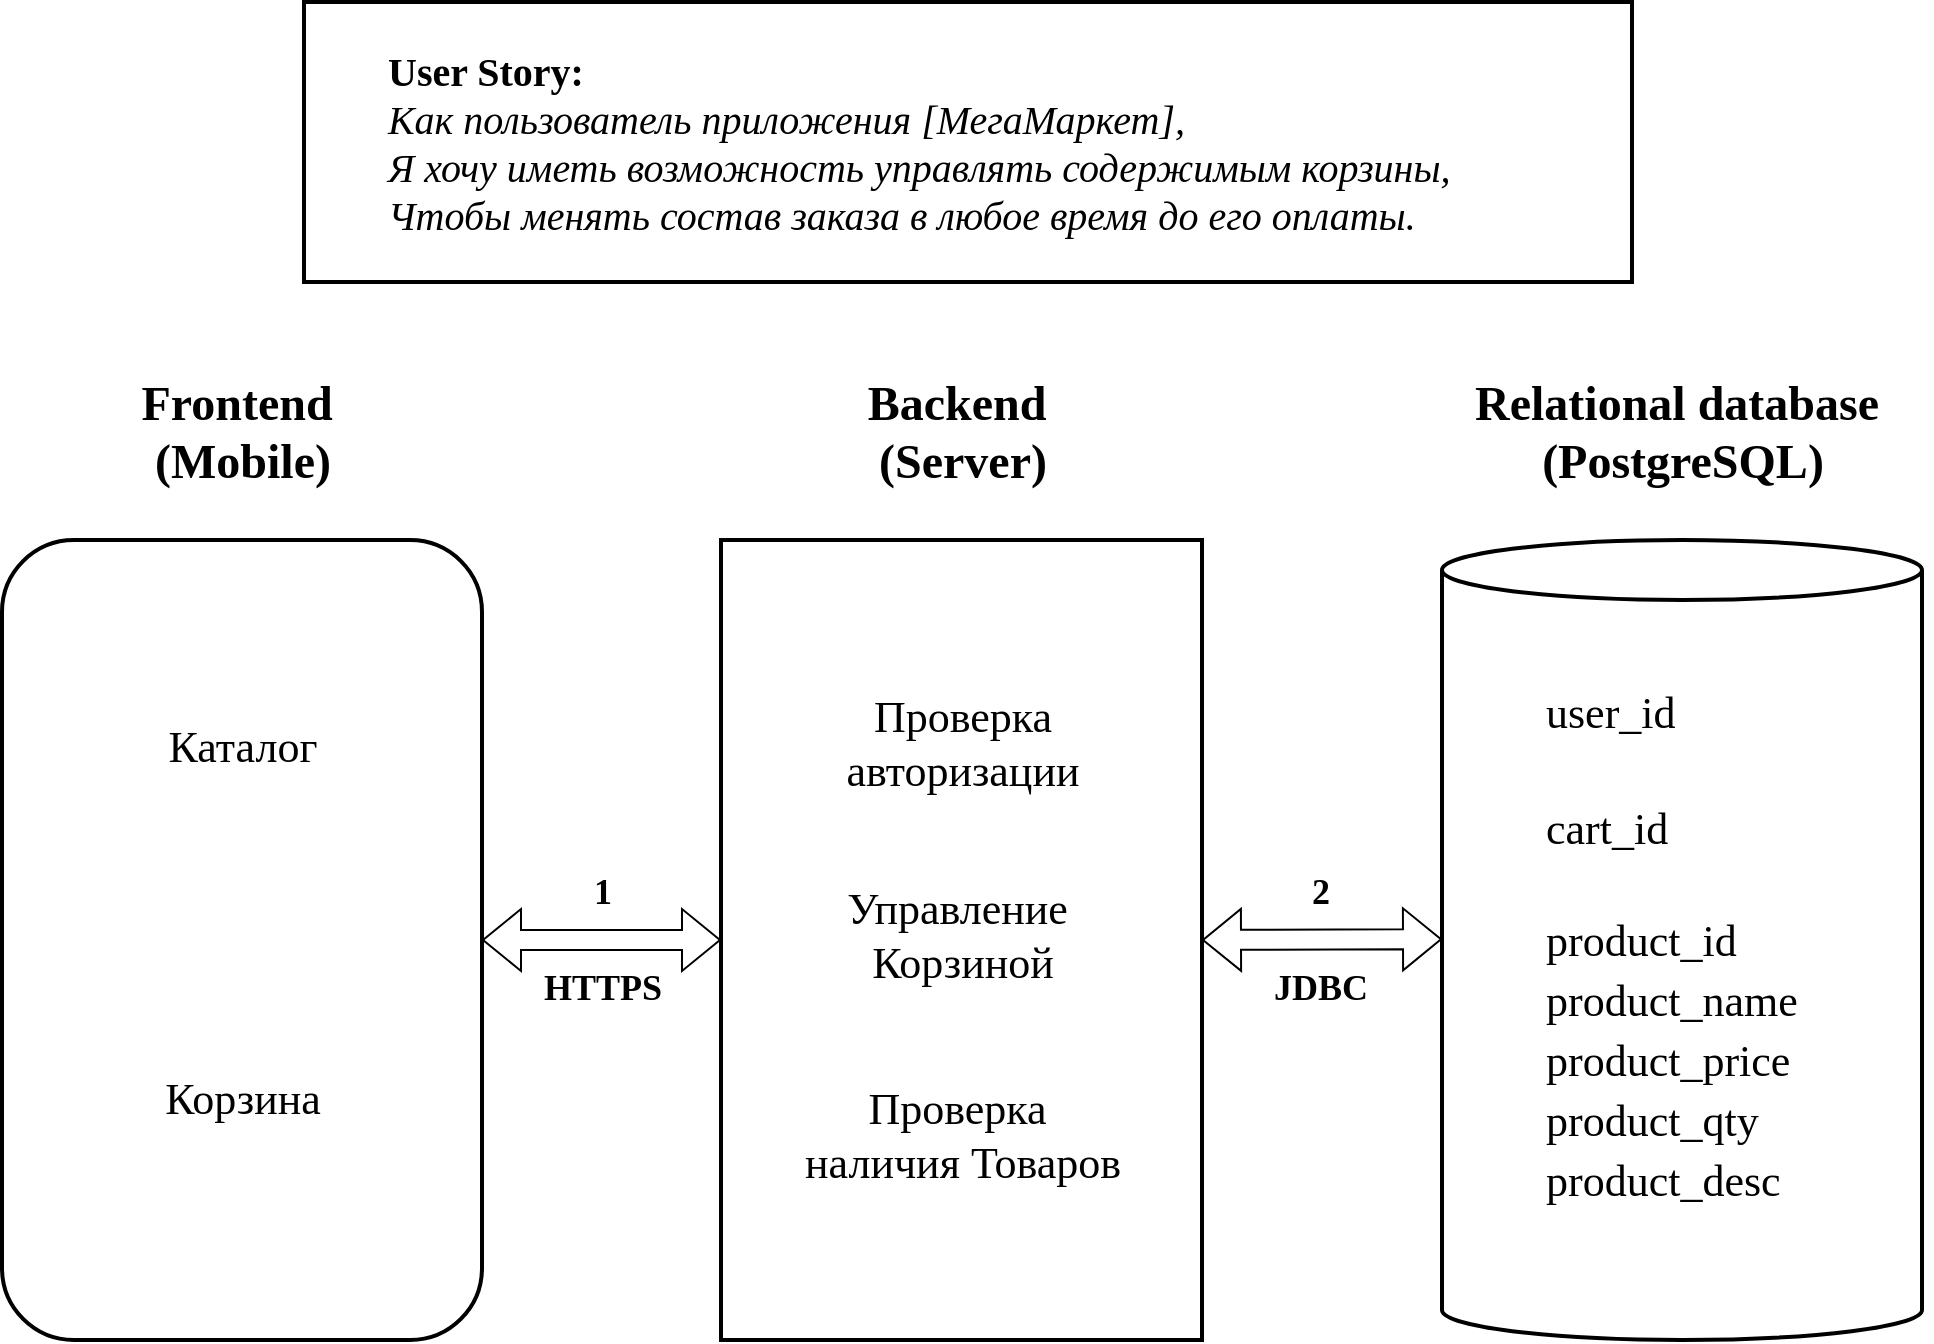 <mxfile version="24.7.17">
  <diagram name="Страница — 1" id="MIVl5p1enr49xJksiQ6v">
    <mxGraphModel dx="2074" dy="1196" grid="1" gridSize="10" guides="1" tooltips="1" connect="1" arrows="1" fold="1" page="1" pageScale="1" pageWidth="1169" pageHeight="827" math="0" shadow="0">
      <root>
        <mxCell id="0" />
        <mxCell id="1" parent="0" />
        <mxCell id="6HJuL6y66GhY5XT-_tjK-1" value="&lt;blockquote style=&quot;margin: 0px 0px 0px 40px; border: none; padding: 0px; font-size: 20px;&quot;&gt;&lt;font style=&quot;font-size: 20px;&quot;&gt;&lt;b style=&quot;&quot;&gt;User Story:&amp;nbsp;&lt;br style=&quot;&quot;&gt;&lt;/b&gt;&lt;/font&gt;&lt;font style=&quot;font-size: 20px;&quot;&gt;&lt;em style=&quot;box-sizing: border-box;&quot;&gt;Как пользователь приложения [МегаМаркет],&lt;br style=&quot;&quot;&gt;&lt;/em&gt;&lt;/font&gt;&lt;font style=&quot;font-size: 20px;&quot;&gt;&lt;em style=&quot;box-sizing: border-box;&quot;&gt;Я хочу иметь возможность управлять содержимым корзины,&lt;br style=&quot;&quot;&gt;&lt;/em&gt;&lt;/font&gt;&lt;font style=&quot;font-size: 20px;&quot;&gt;&lt;em style=&quot;box-sizing: border-box;&quot;&gt;Чтобы менять состав заказа в любое время до его оплаты.&lt;/em&gt;&lt;/font&gt;&lt;/blockquote&gt;" style="whiteSpace=wrap;html=1;align=left;strokeWidth=2;fontFamily=Comic Sans MS;fontSize=17;spacing=2;" parent="1" vertex="1">
          <mxGeometry x="253" y="50" width="664" height="140" as="geometry" />
        </mxCell>
        <mxCell id="HA7c1eMe9eumM1eiVlC3-1" value="" style="shape=cylinder3;whiteSpace=wrap;html=1;boundedLbl=1;backgroundOutline=1;size=15;strokeWidth=2;" parent="1" vertex="1">
          <mxGeometry x="822" y="319" width="240" height="400" as="geometry" />
        </mxCell>
        <mxCell id="HA7c1eMe9eumM1eiVlC3-2" value="" style="rounded=1;whiteSpace=wrap;html=1;strokeWidth=2;" parent="1" vertex="1">
          <mxGeometry x="102" y="319" width="240" height="400" as="geometry" />
        </mxCell>
        <mxCell id="HA7c1eMe9eumM1eiVlC3-3" value="" style="rounded=0;whiteSpace=wrap;html=1;strokeWidth=2;" parent="1" vertex="1">
          <mxGeometry x="461.5" y="319" width="240.5" height="400" as="geometry" />
        </mxCell>
        <mxCell id="HA7c1eMe9eumM1eiVlC3-4" value="Frontend&amp;nbsp;&lt;br style=&quot;font-size: 24px;&quot;&gt;(Mobile)" style="text;html=1;align=center;verticalAlign=middle;resizable=0;points=[];autosize=1;strokeColor=none;fillColor=none;fontFamily=Comic Sans MS;fontSize=24;fontStyle=1" parent="1" vertex="1">
          <mxGeometry x="157" y="230" width="130" height="70" as="geometry" />
        </mxCell>
        <mxCell id="HA7c1eMe9eumM1eiVlC3-5" value="Backend&amp;nbsp;&lt;br style=&quot;font-size: 24px;&quot;&gt;(Server)" style="text;html=1;align=center;verticalAlign=middle;resizable=0;points=[];autosize=1;strokeColor=none;fillColor=none;fontFamily=Comic Sans MS;fontSize=24;fontStyle=1" parent="1" vertex="1">
          <mxGeometry x="521.75" y="230" width="120" height="70" as="geometry" />
        </mxCell>
        <mxCell id="HA7c1eMe9eumM1eiVlC3-6" value="Relational database&amp;nbsp;&lt;br style=&quot;font-size: 24px;&quot;&gt;(PostgreSQL)" style="text;html=1;align=center;verticalAlign=middle;resizable=0;points=[];autosize=1;strokeColor=none;fillColor=none;fontFamily=Comic Sans MS;fontSize=24;fontStyle=1" parent="1" vertex="1">
          <mxGeometry x="817" y="230" width="250" height="70" as="geometry" />
        </mxCell>
        <mxCell id="HA7c1eMe9eumM1eiVlC3-7" value="" style="shape=flexArrow;endArrow=classic;startArrow=classic;html=1;rounded=0;exitX=1;exitY=0.5;exitDx=0;exitDy=0;entryX=0;entryY=0.5;entryDx=0;entryDy=0;strokeWidth=1;" parent="1" source="HA7c1eMe9eumM1eiVlC3-2" target="HA7c1eMe9eumM1eiVlC3-3" edge="1">
          <mxGeometry width="100" height="100" relative="1" as="geometry">
            <mxPoint x="357" y="479" as="sourcePoint" />
            <mxPoint x="457" y="379" as="targetPoint" />
          </mxGeometry>
        </mxCell>
        <mxCell id="HA7c1eMe9eumM1eiVlC3-8" value="" style="shape=flexArrow;endArrow=classic;startArrow=classic;html=1;rounded=0;entryX=0;entryY=0.5;entryDx=0;entryDy=0;strokeWidth=1;" parent="1" edge="1">
          <mxGeometry width="100" height="100" relative="1" as="geometry">
            <mxPoint x="702" y="519" as="sourcePoint" />
            <mxPoint x="822" y="518.6" as="targetPoint" />
          </mxGeometry>
        </mxCell>
        <mxCell id="HA7c1eMe9eumM1eiVlC3-9" value="&lt;b style=&quot;font-size: 18px;&quot;&gt;HTTPS&lt;/b&gt;" style="text;html=1;align=center;verticalAlign=middle;resizable=0;points=[];autosize=1;strokeColor=none;fillColor=none;fontSize=18;fontFamily=Comic Sans MS;" parent="1" vertex="1">
          <mxGeometry x="362" y="523" width="80" height="40" as="geometry" />
        </mxCell>
        <mxCell id="HA7c1eMe9eumM1eiVlC3-10" value="&lt;b style=&quot;font-size: 18px;&quot;&gt;JDBC&lt;/b&gt;" style="text;html=1;align=center;verticalAlign=middle;resizable=0;points=[];autosize=1;strokeColor=none;fillColor=none;fontSize=18;fontFamily=Comic Sans MS;" parent="1" vertex="1">
          <mxGeometry x="726" y="523" width="70" height="40" as="geometry" />
        </mxCell>
        <mxCell id="HA7c1eMe9eumM1eiVlC3-11" value="Каталог" style="text;html=1;align=center;verticalAlign=middle;resizable=0;points=[];autosize=1;strokeColor=none;fillColor=none;fontFamily=Comic Sans MS;fontSize=22;fontStyle=0" parent="1" vertex="1">
          <mxGeometry x="167" y="403" width="110" height="40" as="geometry" />
        </mxCell>
        <mxCell id="HA7c1eMe9eumM1eiVlC3-12" value="Корзина" style="text;html=1;align=center;verticalAlign=middle;resizable=0;points=[];autosize=1;strokeColor=none;fillColor=none;fontFamily=Comic Sans MS;fontSize=22;fontStyle=0" parent="1" vertex="1">
          <mxGeometry x="167" y="579" width="110" height="40" as="geometry" />
        </mxCell>
        <mxCell id="HA7c1eMe9eumM1eiVlC3-13" value="Проверка &lt;br style=&quot;font-size: 22px;&quot;&gt;&lt;div style=&quot;font-size: 22px;&quot;&gt;авторизации&lt;/div&gt;" style="text;html=1;align=center;verticalAlign=middle;resizable=0;points=[];autosize=1;strokeColor=none;fillColor=none;fontFamily=Comic Sans MS;fontSize=22;fontStyle=0" parent="1" vertex="1">
          <mxGeometry x="501.75" y="386" width="160" height="70" as="geometry" />
        </mxCell>
        <mxCell id="HA7c1eMe9eumM1eiVlC3-14" value="Проверка&amp;nbsp;&lt;br style=&quot;font-size: 22px;&quot;&gt;&lt;span style=&quot;background-color: initial; font-size: 22px;&quot;&gt;наличия&amp;nbsp;&lt;/span&gt;&lt;span style=&quot;background-color: initial; font-size: 22px;&quot;&gt;Товаров&lt;/span&gt;" style="text;html=1;align=center;verticalAlign=middle;resizable=0;points=[];autosize=1;strokeColor=none;fillColor=none;fontFamily=Comic Sans MS;fontSize=22;fontStyle=0" parent="1" vertex="1">
          <mxGeometry x="481.75" y="582" width="200" height="70" as="geometry" />
        </mxCell>
        <mxCell id="HA7c1eMe9eumM1eiVlC3-15" value="Управление&amp;nbsp;&lt;br style=&quot;font-size: 22px;&quot;&gt;Корзиной" style="text;html=1;align=center;verticalAlign=middle;resizable=0;points=[];autosize=1;strokeColor=none;fillColor=none;fontFamily=Comic Sans MS;fontSize=22;fontStyle=0" parent="1" vertex="1">
          <mxGeometry x="501.75" y="482" width="160" height="70" as="geometry" />
        </mxCell>
        <mxCell id="HA7c1eMe9eumM1eiVlC3-16" value="cart_id" style="text;html=1;align=left;verticalAlign=middle;resizable=0;points=[];autosize=1;strokeColor=none;fillColor=none;fontFamily=Comic Sans MS;fontSize=22;fontStyle=0" parent="1" vertex="1">
          <mxGeometry x="872" y="444" width="100" height="40" as="geometry" />
        </mxCell>
        <mxCell id="HA7c1eMe9eumM1eiVlC3-17" value="user_id" style="text;html=1;align=left;verticalAlign=middle;resizable=0;points=[];autosize=1;strokeColor=none;fillColor=none;fontFamily=Comic Sans MS;fontSize=22;fontStyle=0" parent="1" vertex="1">
          <mxGeometry x="872" y="386" width="100" height="40" as="geometry" />
        </mxCell>
        <mxCell id="HA7c1eMe9eumM1eiVlC3-18" value="product_id" style="text;html=1;align=left;verticalAlign=middle;resizable=0;points=[];autosize=1;strokeColor=none;fillColor=none;fontFamily=Comic Sans MS;fontSize=22;fontStyle=0" parent="1" vertex="1">
          <mxGeometry x="872" y="500" width="140" height="40" as="geometry" />
        </mxCell>
        <mxCell id="HA7c1eMe9eumM1eiVlC3-19" value="product_name" style="text;html=1;align=left;verticalAlign=middle;resizable=0;points=[];autosize=1;strokeColor=none;fillColor=none;fontFamily=Comic Sans MS;fontSize=22;fontStyle=0" parent="1" vertex="1">
          <mxGeometry x="872" y="530" width="170" height="40" as="geometry" />
        </mxCell>
        <mxCell id="HA7c1eMe9eumM1eiVlC3-20" value="product_qty" style="text;html=1;align=left;verticalAlign=middle;resizable=0;points=[];autosize=1;strokeColor=none;fillColor=none;fontFamily=Comic Sans MS;fontSize=22;fontStyle=0" parent="1" vertex="1">
          <mxGeometry x="872" y="590" width="150" height="40" as="geometry" />
        </mxCell>
        <mxCell id="HA7c1eMe9eumM1eiVlC3-21" value="product_desc" style="text;html=1;align=left;verticalAlign=middle;resizable=0;points=[];autosize=1;strokeColor=none;fillColor=none;fontFamily=Comic Sans MS;fontSize=22;fontStyle=0" parent="1" vertex="1">
          <mxGeometry x="872" y="620" width="160" height="40" as="geometry" />
        </mxCell>
        <mxCell id="HA7c1eMe9eumM1eiVlC3-22" value="product_price" style="text;html=1;align=left;verticalAlign=middle;resizable=0;points=[];autosize=1;strokeColor=none;fillColor=none;fontFamily=Comic Sans MS;fontSize=22;fontStyle=0" parent="1" vertex="1">
          <mxGeometry x="872" y="560" width="170" height="40" as="geometry" />
        </mxCell>
        <mxCell id="HA7c1eMe9eumM1eiVlC3-23" value="&lt;b style=&quot;font-size: 18px;&quot;&gt;1&lt;/b&gt;" style="text;html=1;align=center;verticalAlign=middle;resizable=0;points=[];autosize=1;strokeColor=none;fillColor=none;fontSize=18;fontFamily=Comic Sans MS;" parent="1" vertex="1">
          <mxGeometry x="387" y="475" width="30" height="40" as="geometry" />
        </mxCell>
        <mxCell id="HA7c1eMe9eumM1eiVlC3-24" value="&lt;b style=&quot;font-size: 18px;&quot;&gt;2&lt;/b&gt;" style="text;html=1;align=center;verticalAlign=middle;resizable=0;points=[];autosize=1;strokeColor=none;fillColor=none;fontSize=18;fontFamily=Comic Sans MS;" parent="1" vertex="1">
          <mxGeometry x="746" y="475" width="30" height="40" as="geometry" />
        </mxCell>
      </root>
    </mxGraphModel>
  </diagram>
</mxfile>
